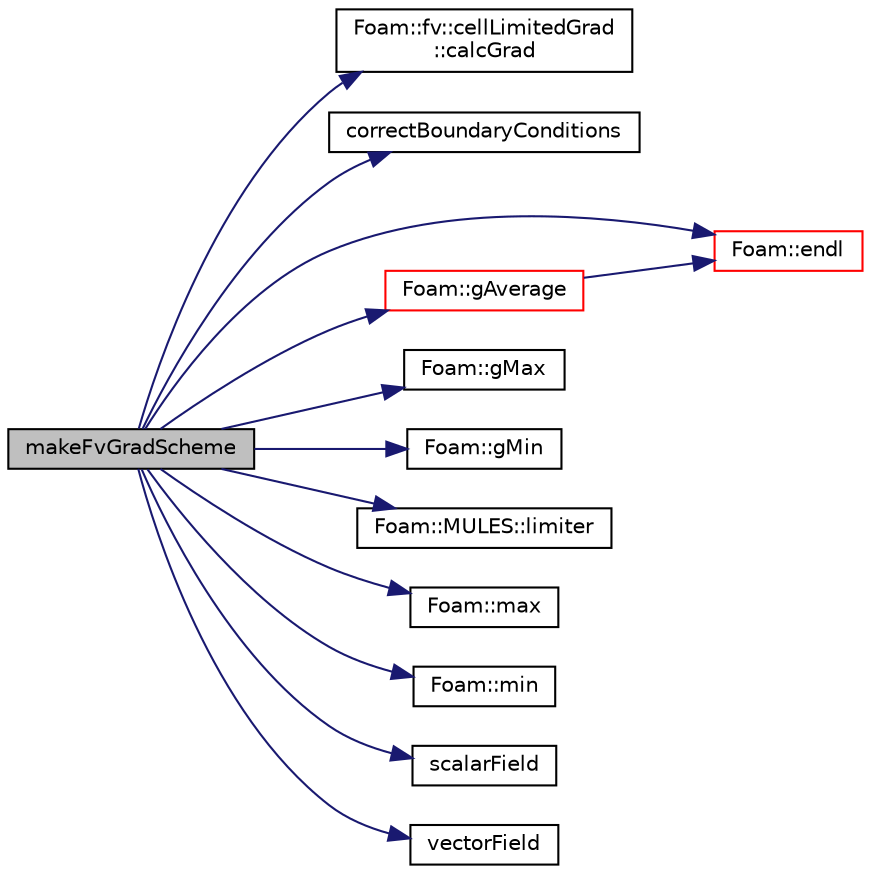 digraph "makeFvGradScheme"
{
  bgcolor="transparent";
  edge [fontname="Helvetica",fontsize="10",labelfontname="Helvetica",labelfontsize="10"];
  node [fontname="Helvetica",fontsize="10",shape=record];
  rankdir="LR";
  Node1 [label="makeFvGradScheme",height=0.2,width=0.4,color="black", fillcolor="grey75", style="filled", fontcolor="black"];
  Node1 -> Node2 [color="midnightblue",fontsize="10",style="solid",fontname="Helvetica"];
  Node2 [label="Foam::fv::cellLimitedGrad\l::calcGrad",height=0.2,width=0.4,color="black",URL="$a00209.html#a953dc53a2936ee24fc70db6c322dd50a",tooltip="Return the gradient of the given field to the gradScheme::grad. "];
  Node1 -> Node3 [color="midnightblue",fontsize="10",style="solid",fontname="Helvetica"];
  Node3 [label="correctBoundaryConditions",height=0.2,width=0.4,color="black",URL="$a03057.html#a00a7f09fddd305c7a7977494b2a6a952"];
  Node1 -> Node4 [color="midnightblue",fontsize="10",style="solid",fontname="Helvetica"];
  Node4 [label="Foam::endl",height=0.2,width=0.4,color="red",URL="$a10893.html#a2db8fe02a0d3909e9351bb4275b23ce4",tooltip="Add newline and flush stream. "];
  Node1 -> Node5 [color="midnightblue",fontsize="10",style="solid",fontname="Helvetica"];
  Node5 [label="Foam::gAverage",height=0.2,width=0.4,color="red",URL="$a10893.html#ab45e56189711a2e5cdd381a0e2b6cc5c"];
  Node5 -> Node4 [color="midnightblue",fontsize="10",style="solid",fontname="Helvetica"];
  Node1 -> Node6 [color="midnightblue",fontsize="10",style="solid",fontname="Helvetica"];
  Node6 [label="Foam::gMax",height=0.2,width=0.4,color="black",URL="$a10893.html#ae8d631fb8e841947408bb711abfb1e67"];
  Node1 -> Node7 [color="midnightblue",fontsize="10",style="solid",fontname="Helvetica"];
  Node7 [label="Foam::gMin",height=0.2,width=0.4,color="black",URL="$a10893.html#aca330ee6cfe7d602300dbc5905f8c9f6"];
  Node1 -> Node8 [color="midnightblue",fontsize="10",style="solid",fontname="Helvetica"];
  Node8 [label="Foam::MULES::limiter",height=0.2,width=0.4,color="black",URL="$a10952.html#a24c8da4368f2de840a1a7e3688e686b3"];
  Node1 -> Node9 [color="midnightblue",fontsize="10",style="solid",fontname="Helvetica"];
  Node9 [label="Foam::max",height=0.2,width=0.4,color="black",URL="$a10893.html#ac993e906cf2774ae77e666bc24e81733"];
  Node1 -> Node10 [color="midnightblue",fontsize="10",style="solid",fontname="Helvetica"];
  Node10 [label="Foam::min",height=0.2,width=0.4,color="black",URL="$a10893.html#a253e112ad2d56d96230ff39ea7f442dc"];
  Node1 -> Node11 [color="midnightblue",fontsize="10",style="solid",fontname="Helvetica"];
  Node11 [label="scalarField",height=0.2,width=0.4,color="black",URL="$a04458.html#afcd8855c276a98ae9604b35c8fb5b81e"];
  Node1 -> Node12 [color="midnightblue",fontsize="10",style="solid",fontname="Helvetica"];
  Node12 [label="vectorField",height=0.2,width=0.4,color="black",URL="$a04460.html#a26449ea948f1206dbb29e1bc6e5c7c64"];
}
